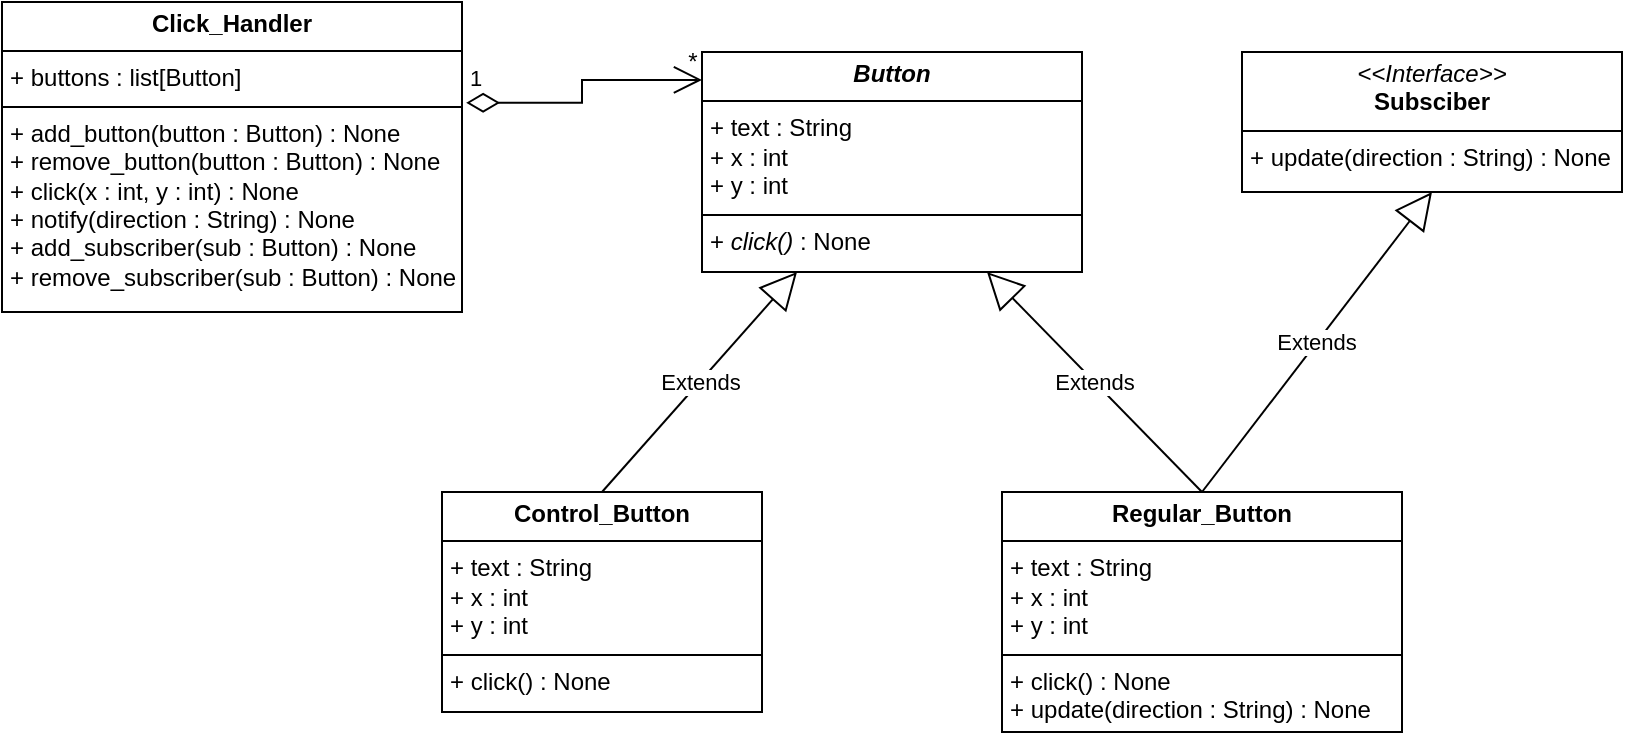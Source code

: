 <mxfile version="25.0.3">
  <diagram id="C5RBs43oDa-KdzZeNtuy" name="Page-1">
    <mxGraphModel dx="2222" dy="600" grid="1" gridSize="10" guides="1" tooltips="1" connect="1" arrows="1" fold="1" page="1" pageScale="1" pageWidth="827" pageHeight="1169" math="0" shadow="0">
      <root>
        <mxCell id="WIyWlLk6GJQsqaUBKTNV-0" />
        <mxCell id="WIyWlLk6GJQsqaUBKTNV-1" parent="WIyWlLk6GJQsqaUBKTNV-0" />
        <mxCell id="Xjxy6W1XdGvliweNxRQB-2" value="&lt;p style=&quot;margin:0px;margin-top:4px;text-align:center;&quot;&gt;&lt;b&gt;&lt;i&gt;Button&lt;/i&gt;&lt;/b&gt;&lt;/p&gt;&lt;hr size=&quot;1&quot; style=&quot;border-style:solid;&quot;&gt;&lt;p style=&quot;margin:0px;margin-left:4px;&quot;&gt;+ text : String&lt;/p&gt;&lt;p style=&quot;margin:0px;margin-left:4px;&quot;&gt;+ x : int&lt;/p&gt;&lt;p style=&quot;margin:0px;margin-left:4px;&quot;&gt;+ y : int&lt;/p&gt;&lt;hr size=&quot;1&quot; style=&quot;border-style:solid;&quot;&gt;&lt;p style=&quot;margin:0px;margin-left:4px;&quot;&gt;+ &lt;i&gt;click()&amp;nbsp;&lt;/i&gt;: None&lt;/p&gt;" style="verticalAlign=top;align=left;overflow=fill;html=1;whiteSpace=wrap;" vertex="1" parent="WIyWlLk6GJQsqaUBKTNV-1">
          <mxGeometry x="280" y="140" width="190" height="110" as="geometry" />
        </mxCell>
        <mxCell id="Xjxy6W1XdGvliweNxRQB-3" value="&lt;p style=&quot;margin:0px;margin-top:4px;text-align:center;&quot;&gt;&lt;b&gt;Click_Handler&lt;/b&gt;&lt;/p&gt;&lt;hr size=&quot;1&quot; style=&quot;border-style:solid;&quot;&gt;&lt;p style=&quot;margin:0px;margin-left:4px;&quot;&gt;+ buttons : list[Button]&lt;/p&gt;&lt;hr size=&quot;1&quot; style=&quot;border-style:solid;&quot;&gt;&lt;p style=&quot;margin:0px;margin-left:4px;&quot;&gt;+ add_button(button : Button) : None&lt;/p&gt;&lt;p style=&quot;margin:0px;margin-left:4px;&quot;&gt;+ remove_button(button : Button) : None&lt;/p&gt;&lt;p style=&quot;margin:0px;margin-left:4px;&quot;&gt;+ click(x : int, y : int) : None&lt;/p&gt;&lt;p style=&quot;margin:0px;margin-left:4px;&quot;&gt;+ notify(direction : String) : None&lt;/p&gt;&lt;p style=&quot;margin:0px;margin-left:4px;&quot;&gt;+ add_subscriber(sub : Button) : None&lt;/p&gt;&lt;p style=&quot;margin:0px;margin-left:4px;&quot;&gt;+ remove_subscriber(sub : Button) : None&lt;/p&gt;" style="verticalAlign=top;align=left;overflow=fill;html=1;whiteSpace=wrap;" vertex="1" parent="WIyWlLk6GJQsqaUBKTNV-1">
          <mxGeometry x="-70" y="115" width="230" height="155" as="geometry" />
        </mxCell>
        <mxCell id="Xjxy6W1XdGvliweNxRQB-4" value="&lt;p style=&quot;margin:0px;margin-top:4px;text-align:center;&quot;&gt;&lt;i&gt;&amp;lt;&amp;lt;Interface&amp;gt;&amp;gt;&lt;/i&gt;&lt;br&gt;&lt;b&gt;Subsciber&lt;/b&gt;&lt;/p&gt;&lt;hr size=&quot;1&quot; style=&quot;border-style:solid;&quot;&gt;&lt;p style=&quot;margin:0px;margin-left:4px;&quot;&gt;+ update(direction : String) : None&lt;/p&gt;" style="verticalAlign=top;align=left;overflow=fill;html=1;whiteSpace=wrap;" vertex="1" parent="WIyWlLk6GJQsqaUBKTNV-1">
          <mxGeometry x="550" y="140" width="190" height="70" as="geometry" />
        </mxCell>
        <mxCell id="Xjxy6W1XdGvliweNxRQB-5" value="&lt;p style=&quot;margin:0px;margin-top:4px;text-align:center;&quot;&gt;&lt;b&gt;Control_Button&lt;/b&gt;&lt;/p&gt;&lt;hr size=&quot;1&quot; style=&quot;border-style:solid;&quot;&gt;&lt;p style=&quot;margin: 0px 0px 0px 4px;&quot;&gt;+ text : String&lt;/p&gt;&lt;p style=&quot;margin: 0px 0px 0px 4px;&quot;&gt;+ x : int&lt;/p&gt;&lt;p style=&quot;margin: 0px 0px 0px 4px;&quot;&gt;+ y : int&lt;/p&gt;&lt;hr style=&quot;border-style: solid;&quot; size=&quot;1&quot;&gt;&lt;p style=&quot;margin: 0px 0px 0px 4px;&quot;&gt;+&amp;nbsp;click()&amp;nbsp;: None&lt;/p&gt;" style="verticalAlign=top;align=left;overflow=fill;html=1;whiteSpace=wrap;" vertex="1" parent="WIyWlLk6GJQsqaUBKTNV-1">
          <mxGeometry x="150" y="360" width="160" height="110" as="geometry" />
        </mxCell>
        <mxCell id="Xjxy6W1XdGvliweNxRQB-6" value="&lt;p style=&quot;margin:0px;margin-top:4px;text-align:center;&quot;&gt;&lt;b&gt;Regular_Button&lt;/b&gt;&lt;/p&gt;&lt;hr size=&quot;1&quot; style=&quot;border-style:solid;&quot;&gt;&lt;p style=&quot;margin: 0px 0px 0px 4px;&quot;&gt;+ text : String&lt;/p&gt;&lt;p style=&quot;margin: 0px 0px 0px 4px;&quot;&gt;+ x : int&lt;/p&gt;&lt;p style=&quot;margin: 0px 0px 0px 4px;&quot;&gt;+ y : int&lt;/p&gt;&lt;hr style=&quot;border-style: solid;&quot; size=&quot;1&quot;&gt;&lt;p style=&quot;margin: 0px 0px 0px 4px;&quot;&gt;+&amp;nbsp;click()&amp;nbsp;: None&lt;/p&gt;&lt;p style=&quot;margin: 0px 0px 0px 4px;&quot;&gt;+ update(direction : String) : None&lt;/p&gt;" style="verticalAlign=top;align=left;overflow=fill;html=1;whiteSpace=wrap;" vertex="1" parent="WIyWlLk6GJQsqaUBKTNV-1">
          <mxGeometry x="430" y="360" width="200" height="120" as="geometry" />
        </mxCell>
        <mxCell id="Xjxy6W1XdGvliweNxRQB-7" value="Extends" style="endArrow=block;endSize=16;endFill=0;html=1;rounded=0;exitX=0.5;exitY=0;exitDx=0;exitDy=0;entryX=0.25;entryY=1;entryDx=0;entryDy=0;" edge="1" parent="WIyWlLk6GJQsqaUBKTNV-1" source="Xjxy6W1XdGvliweNxRQB-5" target="Xjxy6W1XdGvliweNxRQB-2">
          <mxGeometry width="160" relative="1" as="geometry">
            <mxPoint x="250" y="310" as="sourcePoint" />
            <mxPoint x="410" y="310" as="targetPoint" />
          </mxGeometry>
        </mxCell>
        <mxCell id="Xjxy6W1XdGvliweNxRQB-8" value="Extends" style="endArrow=block;endSize=16;endFill=0;html=1;rounded=0;exitX=0.5;exitY=0;exitDx=0;exitDy=0;entryX=0.75;entryY=1;entryDx=0;entryDy=0;" edge="1" parent="WIyWlLk6GJQsqaUBKTNV-1" source="Xjxy6W1XdGvliweNxRQB-6" target="Xjxy6W1XdGvliweNxRQB-2">
          <mxGeometry width="160" relative="1" as="geometry">
            <mxPoint x="240" y="370" as="sourcePoint" />
            <mxPoint x="338" y="290" as="targetPoint" />
          </mxGeometry>
        </mxCell>
        <mxCell id="Xjxy6W1XdGvliweNxRQB-9" value="Extends" style="endArrow=block;endSize=16;endFill=0;html=1;rounded=0;exitX=0.5;exitY=0;exitDx=0;exitDy=0;entryX=0.5;entryY=1;entryDx=0;entryDy=0;" edge="1" parent="WIyWlLk6GJQsqaUBKTNV-1" source="Xjxy6W1XdGvliweNxRQB-6" target="Xjxy6W1XdGvliweNxRQB-4">
          <mxGeometry width="160" relative="1" as="geometry">
            <mxPoint x="567" y="340" as="sourcePoint" />
            <mxPoint x="480" y="260" as="targetPoint" />
          </mxGeometry>
        </mxCell>
        <mxCell id="Xjxy6W1XdGvliweNxRQB-10" value="1" style="endArrow=open;html=1;endSize=12;startArrow=diamondThin;startSize=14;startFill=0;edgeStyle=orthogonalEdgeStyle;align=left;verticalAlign=bottom;rounded=0;exitX=1.009;exitY=0.325;exitDx=0;exitDy=0;exitPerimeter=0;entryX=0;entryY=0.127;entryDx=0;entryDy=0;entryPerimeter=0;" edge="1" parent="WIyWlLk6GJQsqaUBKTNV-1" source="Xjxy6W1XdGvliweNxRQB-3" target="Xjxy6W1XdGvliweNxRQB-2">
          <mxGeometry x="-1" y="3" relative="1" as="geometry">
            <mxPoint x="180.0" y="50.99" as="sourcePoint" />
            <mxPoint x="220" y="60" as="targetPoint" />
          </mxGeometry>
        </mxCell>
        <mxCell id="Xjxy6W1XdGvliweNxRQB-12" value="*" style="text;html=1;align=center;verticalAlign=middle;resizable=0;points=[];autosize=1;strokeColor=none;fillColor=none;" vertex="1" parent="WIyWlLk6GJQsqaUBKTNV-1">
          <mxGeometry x="260" y="130" width="30" height="30" as="geometry" />
        </mxCell>
      </root>
    </mxGraphModel>
  </diagram>
</mxfile>
